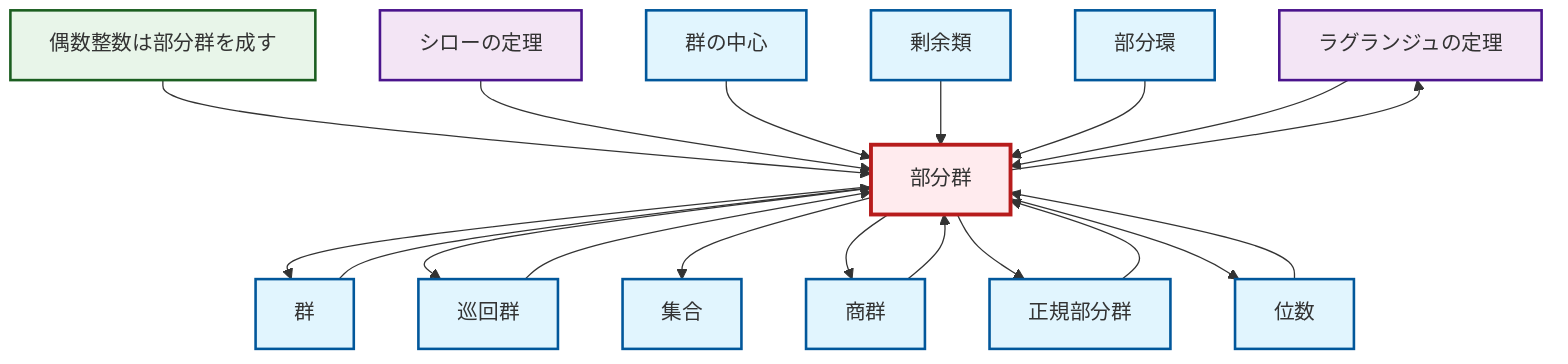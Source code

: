 graph TD
    classDef definition fill:#e1f5fe,stroke:#01579b,stroke-width:2px
    classDef theorem fill:#f3e5f5,stroke:#4a148c,stroke-width:2px
    classDef axiom fill:#fff3e0,stroke:#e65100,stroke-width:2px
    classDef example fill:#e8f5e9,stroke:#1b5e20,stroke-width:2px
    classDef current fill:#ffebee,stroke:#b71c1c,stroke-width:3px
    thm-lagrange["ラグランジュの定理"]:::theorem
    thm-sylow["シローの定理"]:::theorem
    def-subring["部分環"]:::definition
    def-set["集合"]:::definition
    def-subgroup["部分群"]:::definition
    def-cyclic-group["巡回群"]:::definition
    def-group["群"]:::definition
    def-quotient-group["商群"]:::definition
    def-order["位数"]:::definition
    def-center-of-group["群の中心"]:::definition
    def-normal-subgroup["正規部分群"]:::definition
    def-coset["剰余類"]:::definition
    ex-even-integers-subgroup["偶数整数は部分群を成す"]:::example
    ex-even-integers-subgroup --> def-subgroup
    thm-sylow --> def-subgroup
    def-group --> def-subgroup
    def-subgroup --> def-group
    def-order --> def-subgroup
    def-normal-subgroup --> def-subgroup
    def-cyclic-group --> def-subgroup
    def-subgroup --> def-cyclic-group
    def-subgroup --> def-set
    def-center-of-group --> def-subgroup
    def-subgroup --> thm-lagrange
    def-subgroup --> def-quotient-group
    def-subgroup --> def-normal-subgroup
    def-coset --> def-subgroup
    def-subgroup --> def-order
    def-subring --> def-subgroup
    thm-lagrange --> def-subgroup
    def-quotient-group --> def-subgroup
    class def-subgroup current